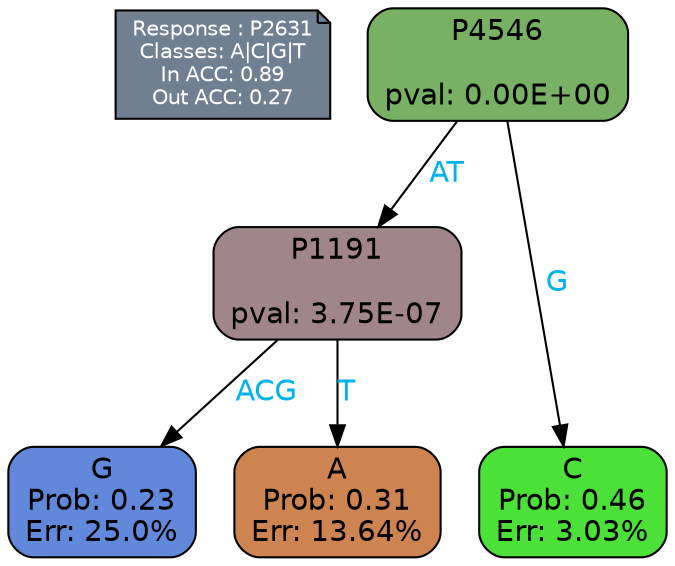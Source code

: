 digraph Tree {
node [shape=box, style="filled, rounded", color="black", fontname=helvetica] ;
graph [ranksep=equally, splines=polylines, bgcolor=transparent, dpi=600] ;
edge [fontname=helvetica] ;
LEGEND [label="Response : P2631
Classes: A|C|G|T
In ACC: 0.89
Out ACC: 0.27
",shape=note,align=left,style=filled,fillcolor="slategray",fontcolor="white",fontsize=10];1 [label="P4546

pval: 0.00E+00", fillcolor="#78b064"] ;
2 [label="P1191

pval: 3.75E-07", fillcolor="#a0868a"] ;
3 [label="G
Prob: 0.23
Err: 25.0%", fillcolor="#6188da"] ;
4 [label="A
Prob: 0.31
Err: 13.64%", fillcolor="#cd8450"] ;
5 [label="C
Prob: 0.46
Err: 3.03%", fillcolor="#4be139"] ;
1 -> 2 [label="AT",fontcolor=deepskyblue2] ;
1 -> 5 [label="G",fontcolor=deepskyblue2] ;
2 -> 3 [label="ACG",fontcolor=deepskyblue2] ;
2 -> 4 [label="T",fontcolor=deepskyblue2] ;
{rank = same; 3;4;5;}{rank = same; LEGEND;1;}}